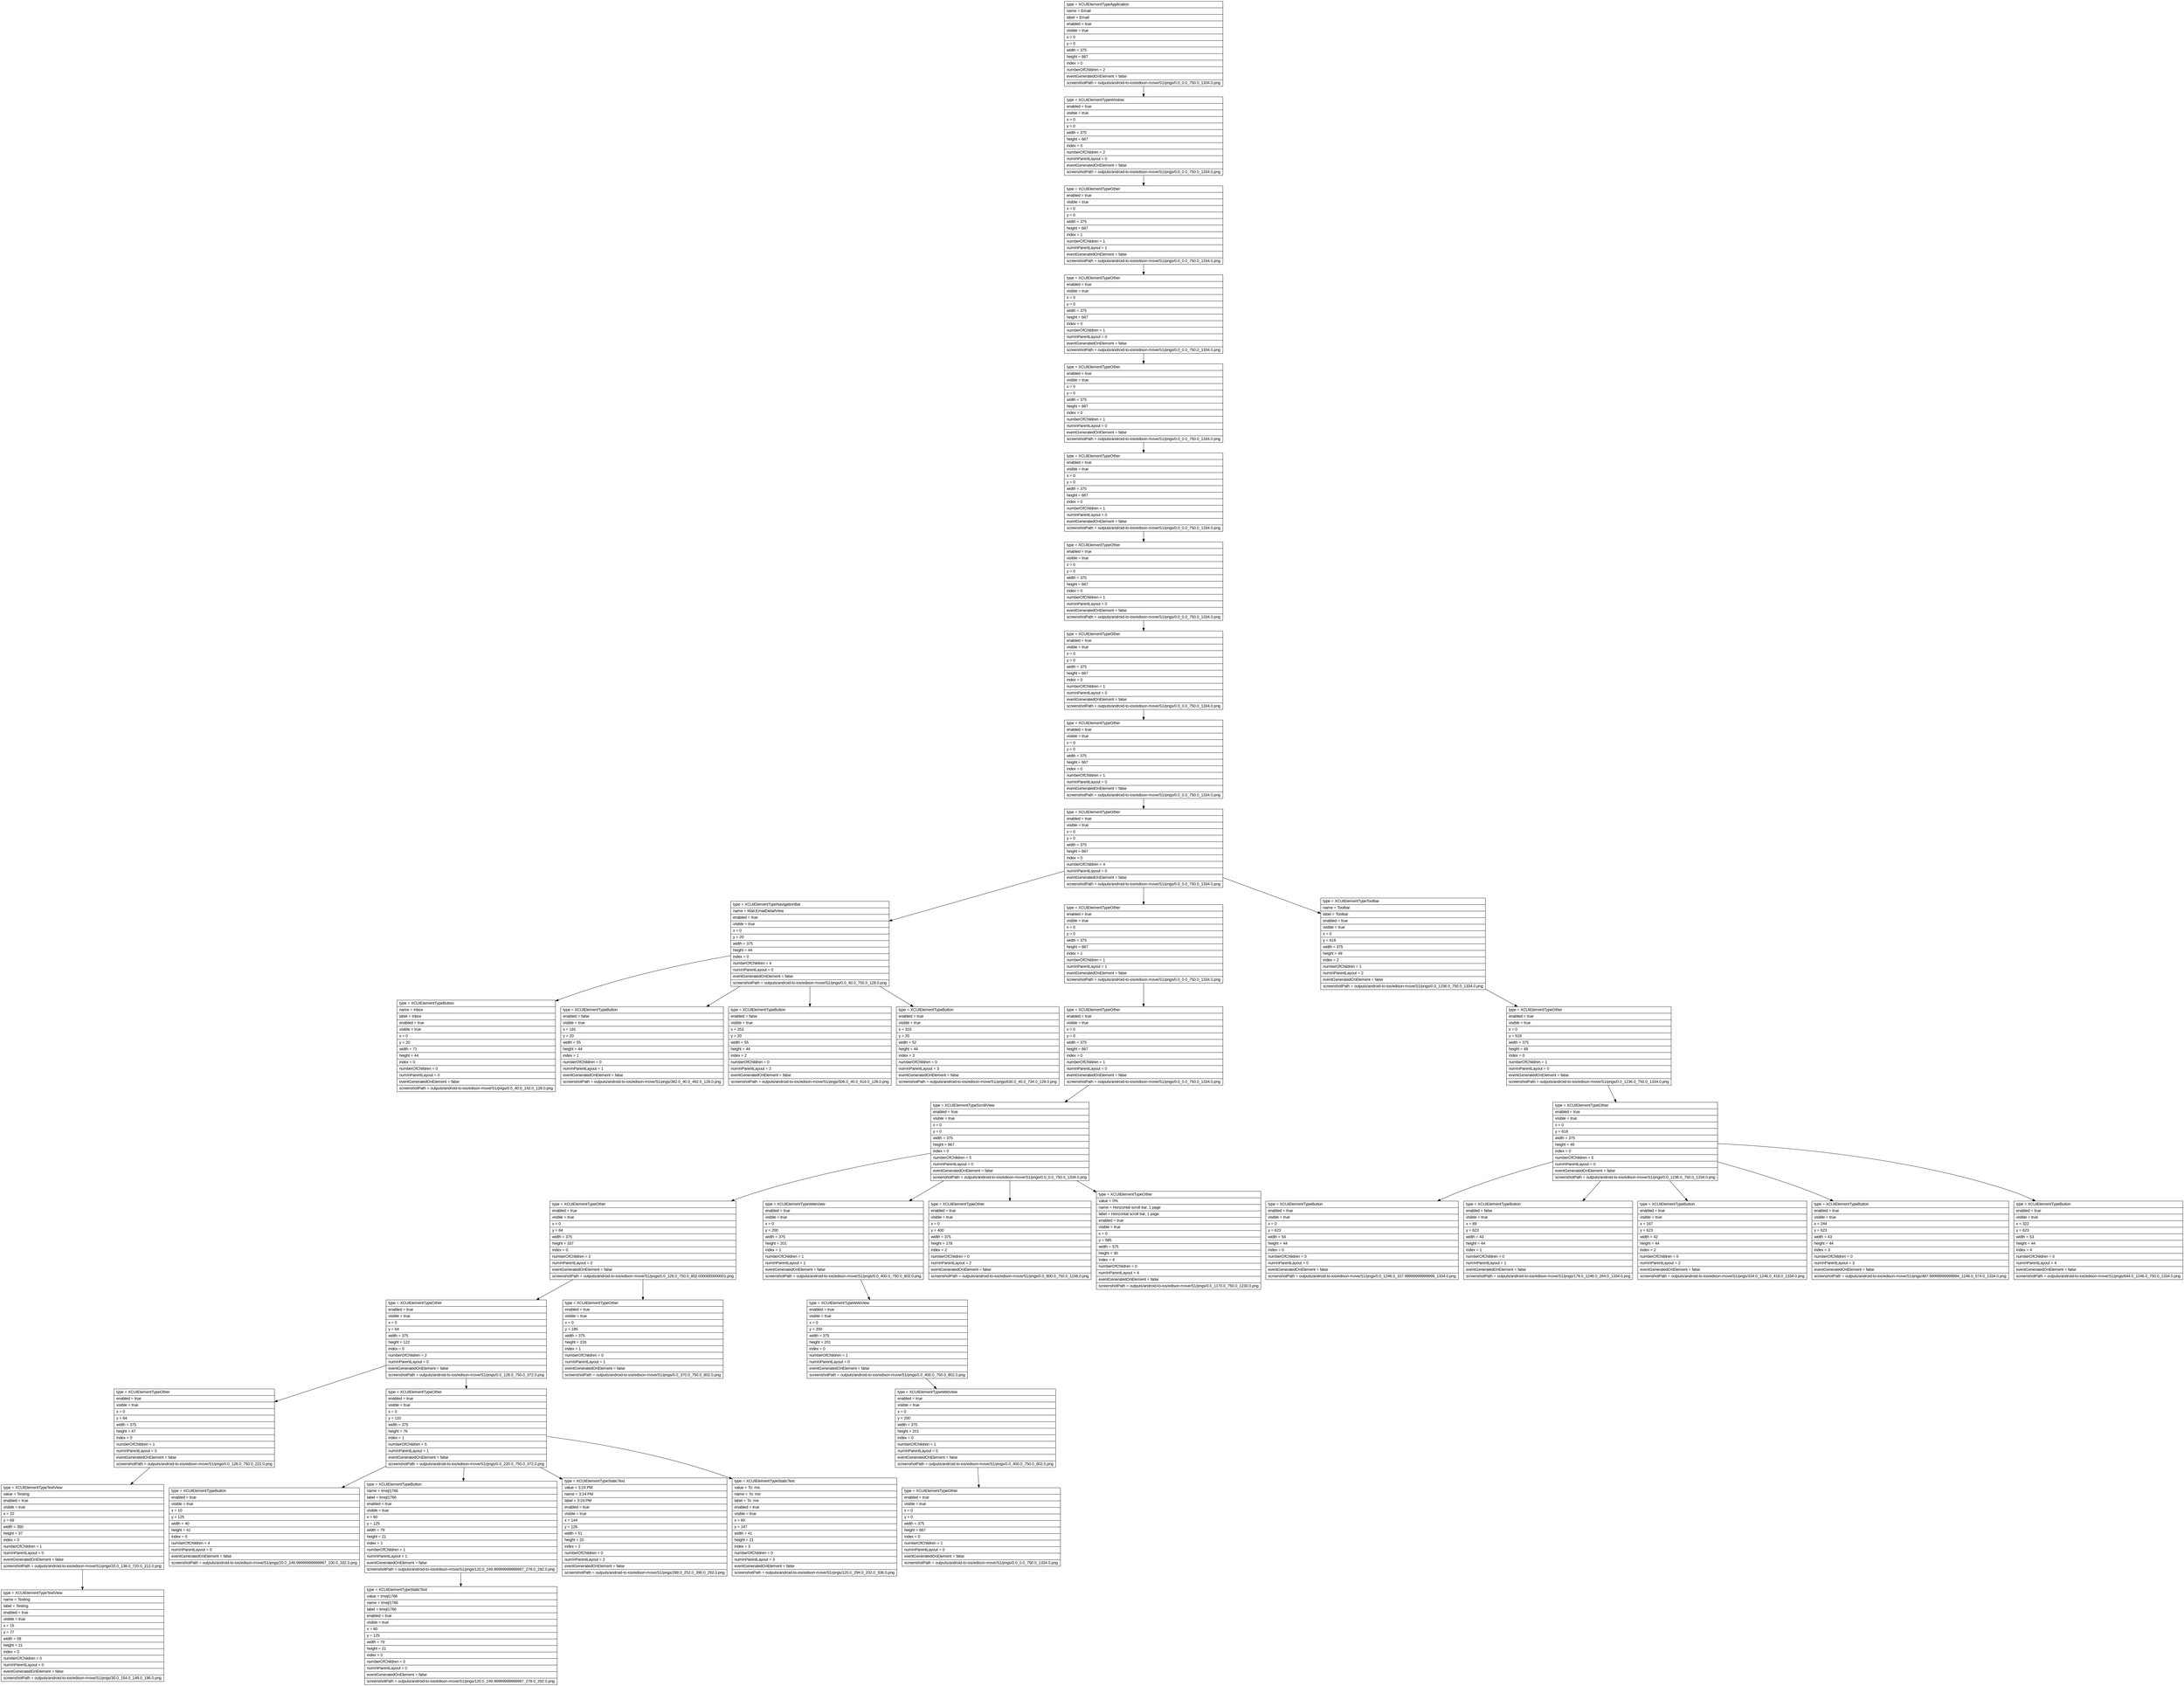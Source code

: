 digraph Layout {

	node [shape=record fontname=Arial];

	0	[label="{type = XCUIElementTypeApplication\l|name = Email\l|label = Email\l|enabled = true\l|visible = true\l|x = 0\l|y = 0\l|width = 375\l|height = 667\l|index = 0\l|numberOfChildren = 2\l|eventGeneratedOnElement = false \l|screenshotPath = outputs/android-to-ios/edison-move/S1/pngs/0.0_0.0_750.0_1334.0.png\l}"]
	1	[label="{type = XCUIElementTypeWindow\l|enabled = true\l|visible = true\l|x = 0\l|y = 0\l|width = 375\l|height = 667\l|index = 0\l|numberOfChildren = 2\l|numInParentLayout = 0\l|eventGeneratedOnElement = false \l|screenshotPath = outputs/android-to-ios/edison-move/S1/pngs/0.0_0.0_750.0_1334.0.png\l}"]
	2	[label="{type = XCUIElementTypeOther\l|enabled = true\l|visible = true\l|x = 0\l|y = 0\l|width = 375\l|height = 667\l|index = 1\l|numberOfChildren = 1\l|numInParentLayout = 1\l|eventGeneratedOnElement = false \l|screenshotPath = outputs/android-to-ios/edison-move/S1/pngs/0.0_0.0_750.0_1334.0.png\l}"]
	3	[label="{type = XCUIElementTypeOther\l|enabled = true\l|visible = true\l|x = 0\l|y = 0\l|width = 375\l|height = 667\l|index = 0\l|numberOfChildren = 1\l|numInParentLayout = 0\l|eventGeneratedOnElement = false \l|screenshotPath = outputs/android-to-ios/edison-move/S1/pngs/0.0_0.0_750.0_1334.0.png\l}"]
	4	[label="{type = XCUIElementTypeOther\l|enabled = true\l|visible = true\l|x = 0\l|y = 0\l|width = 375\l|height = 667\l|index = 0\l|numberOfChildren = 1\l|numInParentLayout = 0\l|eventGeneratedOnElement = false \l|screenshotPath = outputs/android-to-ios/edison-move/S1/pngs/0.0_0.0_750.0_1334.0.png\l}"]
	5	[label="{type = XCUIElementTypeOther\l|enabled = true\l|visible = true\l|x = 0\l|y = 0\l|width = 375\l|height = 667\l|index = 0\l|numberOfChildren = 1\l|numInParentLayout = 0\l|eventGeneratedOnElement = false \l|screenshotPath = outputs/android-to-ios/edison-move/S1/pngs/0.0_0.0_750.0_1334.0.png\l}"]
	6	[label="{type = XCUIElementTypeOther\l|enabled = true\l|visible = true\l|x = 0\l|y = 0\l|width = 375\l|height = 667\l|index = 0\l|numberOfChildren = 1\l|numInParentLayout = 0\l|eventGeneratedOnElement = false \l|screenshotPath = outputs/android-to-ios/edison-move/S1/pngs/0.0_0.0_750.0_1334.0.png\l}"]
	7	[label="{type = XCUIElementTypeOther\l|enabled = true\l|visible = true\l|x = 0\l|y = 0\l|width = 375\l|height = 667\l|index = 0\l|numberOfChildren = 1\l|numInParentLayout = 0\l|eventGeneratedOnElement = false \l|screenshotPath = outputs/android-to-ios/edison-move/S1/pngs/0.0_0.0_750.0_1334.0.png\l}"]
	8	[label="{type = XCUIElementTypeOther\l|enabled = true\l|visible = true\l|x = 0\l|y = 0\l|width = 375\l|height = 667\l|index = 0\l|numberOfChildren = 1\l|numInParentLayout = 0\l|eventGeneratedOnElement = false \l|screenshotPath = outputs/android-to-ios/edison-move/S1/pngs/0.0_0.0_750.0_1334.0.png\l}"]
	9	[label="{type = XCUIElementTypeOther\l|enabled = true\l|visible = true\l|x = 0\l|y = 0\l|width = 375\l|height = 667\l|index = 0\l|numberOfChildren = 4\l|numInParentLayout = 0\l|eventGeneratedOnElement = false \l|screenshotPath = outputs/android-to-ios/edison-move/S1/pngs/0.0_0.0_750.0_1334.0.png\l}"]
	10	[label="{type = XCUIElementTypeNavigationBar\l|name = Mail.EmailDetailView\l|enabled = true\l|visible = true\l|x = 0\l|y = 20\l|width = 375\l|height = 44\l|index = 0\l|numberOfChildren = 4\l|numInParentLayout = 0\l|eventGeneratedOnElement = false \l|screenshotPath = outputs/android-to-ios/edison-move/S1/pngs/0.0_40.0_750.0_128.0.png\l}"]
	11	[label="{type = XCUIElementTypeOther\l|enabled = true\l|visible = true\l|x = 0\l|y = 0\l|width = 375\l|height = 667\l|index = 1\l|numberOfChildren = 1\l|numInParentLayout = 1\l|eventGeneratedOnElement = false \l|screenshotPath = outputs/android-to-ios/edison-move/S1/pngs/0.0_0.0_750.0_1334.0.png\l}"]
	12	[label="{type = XCUIElementTypeToolbar\l|name = Toolbar\l|label = Toolbar\l|enabled = true\l|visible = true\l|x = 0\l|y = 618\l|width = 375\l|height = 49\l|index = 2\l|numberOfChildren = 1\l|numInParentLayout = 2\l|eventGeneratedOnElement = false \l|screenshotPath = outputs/android-to-ios/edison-move/S1/pngs/0.0_1236.0_750.0_1334.0.png\l}"]
	13	[label="{type = XCUIElementTypeButton\l|name = Inbox\l|label = Inbox\l|enabled = true\l|visible = true\l|x = 0\l|y = 20\l|width = 71\l|height = 44\l|index = 0\l|numberOfChildren = 0\l|numInParentLayout = 0\l|eventGeneratedOnElement = false \l|screenshotPath = outputs/android-to-ios/edison-move/S1/pngs/0.0_40.0_142.0_128.0.png\l}"]
	14	[label="{type = XCUIElementTypeButton\l|enabled = false\l|visible = true\l|x = 191\l|y = 20\l|width = 55\l|height = 44\l|index = 1\l|numberOfChildren = 0\l|numInParentLayout = 1\l|eventGeneratedOnElement = false \l|screenshotPath = outputs/android-to-ios/edison-move/S1/pngs/382.0_40.0_492.0_128.0.png\l}"]
	15	[label="{type = XCUIElementTypeButton\l|enabled = false\l|visible = true\l|x = 253\l|y = 20\l|width = 55\l|height = 44\l|index = 2\l|numberOfChildren = 0\l|numInParentLayout = 2\l|eventGeneratedOnElement = false \l|screenshotPath = outputs/android-to-ios/edison-move/S1/pngs/506.0_40.0_616.0_128.0.png\l}"]
	16	[label="{type = XCUIElementTypeButton\l|enabled = true\l|visible = true\l|x = 315\l|y = 20\l|width = 52\l|height = 44\l|index = 3\l|numberOfChildren = 0\l|numInParentLayout = 3\l|eventGeneratedOnElement = false \l|screenshotPath = outputs/android-to-ios/edison-move/S1/pngs/630.0_40.0_734.0_128.0.png\l}"]
	17	[label="{type = XCUIElementTypeOther\l|enabled = true\l|visible = true\l|x = 0\l|y = 0\l|width = 375\l|height = 667\l|index = 0\l|numberOfChildren = 1\l|numInParentLayout = 0\l|eventGeneratedOnElement = false \l|screenshotPath = outputs/android-to-ios/edison-move/S1/pngs/0.0_0.0_750.0_1334.0.png\l}"]
	18	[label="{type = XCUIElementTypeOther\l|enabled = true\l|visible = true\l|x = 0\l|y = 618\l|width = 375\l|height = 49\l|index = 0\l|numberOfChildren = 1\l|numInParentLayout = 0\l|eventGeneratedOnElement = false \l|screenshotPath = outputs/android-to-ios/edison-move/S1/pngs/0.0_1236.0_750.0_1334.0.png\l}"]
	19	[label="{type = XCUIElementTypeScrollView\l|enabled = true\l|visible = true\l|x = 0\l|y = 0\l|width = 375\l|height = 667\l|index = 0\l|numberOfChildren = 5\l|numInParentLayout = 0\l|eventGeneratedOnElement = false \l|screenshotPath = outputs/android-to-ios/edison-move/S1/pngs/0.0_0.0_750.0_1334.0.png\l}"]
	20	[label="{type = XCUIElementTypeOther\l|enabled = true\l|visible = true\l|x = 0\l|y = 618\l|width = 375\l|height = 49\l|index = 0\l|numberOfChildren = 5\l|numInParentLayout = 0\l|eventGeneratedOnElement = false \l|screenshotPath = outputs/android-to-ios/edison-move/S1/pngs/0.0_1236.0_750.0_1334.0.png\l}"]
	21	[label="{type = XCUIElementTypeOther\l|enabled = true\l|visible = true\l|x = 0\l|y = 64\l|width = 375\l|height = 337\l|index = 0\l|numberOfChildren = 2\l|numInParentLayout = 0\l|eventGeneratedOnElement = false \l|screenshotPath = outputs/android-to-ios/edison-move/S1/pngs/0.0_128.0_750.0_802.0000000000001.png\l}"]
	22	[label="{type = XCUIElementTypeWebView\l|enabled = true\l|visible = true\l|x = 0\l|y = 200\l|width = 375\l|height = 201\l|index = 1\l|numberOfChildren = 1\l|numInParentLayout = 1\l|eventGeneratedOnElement = false \l|screenshotPath = outputs/android-to-ios/edison-move/S1/pngs/0.0_400.0_750.0_802.0.png\l}"]
	23	[label="{type = XCUIElementTypeOther\l|enabled = true\l|visible = true\l|x = 0\l|y = 400\l|width = 375\l|height = 178\l|index = 2\l|numberOfChildren = 0\l|numInParentLayout = 2\l|eventGeneratedOnElement = false \l|screenshotPath = outputs/android-to-ios/edison-move/S1/pngs/0.0_800.0_750.0_1156.0.png\l}"]
	24	[label="{type = XCUIElementTypeOther\l|value = 0%\l|name = Horizontal scroll bar, 1 page\l|label = Horizontal scroll bar, 1 page\l|enabled = true\l|visible = true\l|x = 0\l|y = 585\l|width = 375\l|height = 30\l|index = 4\l|numberOfChildren = 0\l|numInParentLayout = 4\l|eventGeneratedOnElement = false \l|screenshotPath = outputs/android-to-ios/edison-move/S1/pngs/0.0_1170.0_750.0_1230.0.png\l}"]
	25	[label="{type = XCUIElementTypeButton\l|enabled = true\l|visible = true\l|x = 0\l|y = 623\l|width = 54\l|height = 44\l|index = 0\l|numberOfChildren = 0\l|numInParentLayout = 0\l|eventGeneratedOnElement = false \l|screenshotPath = outputs/android-to-ios/edison-move/S1/pngs/0.0_1246.0_107.99999999999999_1334.0.png\l}"]
	26	[label="{type = XCUIElementTypeButton\l|enabled = false\l|visible = true\l|x = 89\l|y = 623\l|width = 43\l|height = 44\l|index = 1\l|numberOfChildren = 0\l|numInParentLayout = 1\l|eventGeneratedOnElement = false \l|screenshotPath = outputs/android-to-ios/edison-move/S1/pngs/178.0_1246.0_264.0_1334.0.png\l}"]
	27	[label="{type = XCUIElementTypeButton\l|enabled = true\l|visible = true\l|x = 167\l|y = 623\l|width = 42\l|height = 44\l|index = 2\l|numberOfChildren = 0\l|numInParentLayout = 2\l|eventGeneratedOnElement = false \l|screenshotPath = outputs/android-to-ios/edison-move/S1/pngs/334.0_1246.0_418.0_1334.0.png\l}"]
	28	[label="{type = XCUIElementTypeButton\l|enabled = true\l|visible = true\l|x = 244\l|y = 623\l|width = 43\l|height = 44\l|index = 3\l|numberOfChildren = 0\l|numInParentLayout = 3\l|eventGeneratedOnElement = false \l|screenshotPath = outputs/android-to-ios/edison-move/S1/pngs/487.99999999999994_1246.0_574.0_1334.0.png\l}"]
	29	[label="{type = XCUIElementTypeButton\l|enabled = true\l|visible = true\l|x = 322\l|y = 623\l|width = 53\l|height = 44\l|index = 4\l|numberOfChildren = 0\l|numInParentLayout = 4\l|eventGeneratedOnElement = false \l|screenshotPath = outputs/android-to-ios/edison-move/S1/pngs/644.0_1246.0_750.0_1334.0.png\l}"]
	30	[label="{type = XCUIElementTypeOther\l|enabled = true\l|visible = true\l|x = 0\l|y = 64\l|width = 375\l|height = 122\l|index = 0\l|numberOfChildren = 2\l|numInParentLayout = 0\l|eventGeneratedOnElement = false \l|screenshotPath = outputs/android-to-ios/edison-move/S1/pngs/0.0_128.0_750.0_372.0.png\l}"]
	31	[label="{type = XCUIElementTypeOther\l|enabled = true\l|visible = true\l|x = 0\l|y = 185\l|width = 375\l|height = 216\l|index = 1\l|numberOfChildren = 0\l|numInParentLayout = 1\l|eventGeneratedOnElement = false \l|screenshotPath = outputs/android-to-ios/edison-move/S1/pngs/0.0_370.0_750.0_802.0.png\l}"]
	32	[label="{type = XCUIElementTypeWebView\l|enabled = true\l|visible = true\l|x = 0\l|y = 200\l|width = 375\l|height = 201\l|index = 0\l|numberOfChildren = 1\l|numInParentLayout = 0\l|eventGeneratedOnElement = false \l|screenshotPath = outputs/android-to-ios/edison-move/S1/pngs/0.0_400.0_750.0_802.0.png\l}"]
	33	[label="{type = XCUIElementTypeOther\l|enabled = true\l|visible = true\l|x = 0\l|y = 64\l|width = 375\l|height = 47\l|index = 0\l|numberOfChildren = 1\l|numInParentLayout = 0\l|eventGeneratedOnElement = false \l|screenshotPath = outputs/android-to-ios/edison-move/S1/pngs/0.0_128.0_750.0_222.0.png\l}"]
	34	[label="{type = XCUIElementTypeOther\l|enabled = true\l|visible = true\l|x = 0\l|y = 110\l|width = 375\l|height = 76\l|index = 1\l|numberOfChildren = 5\l|numInParentLayout = 1\l|eventGeneratedOnElement = false \l|screenshotPath = outputs/android-to-ios/edison-move/S1/pngs/0.0_220.0_750.0_372.0.png\l}"]
	35	[label="{type = XCUIElementTypeWebView\l|enabled = true\l|visible = true\l|x = 0\l|y = 200\l|width = 375\l|height = 201\l|index = 0\l|numberOfChildren = 1\l|numInParentLayout = 0\l|eventGeneratedOnElement = false \l|screenshotPath = outputs/android-to-ios/edison-move/S1/pngs/0.0_400.0_750.0_802.0.png\l}"]
	36	[label="{type = XCUIElementTypeTextView\l|value = Testing\l|enabled = true\l|visible = true\l|x = 10\l|y = 69\l|width = 350\l|height = 37\l|index = 0\l|numberOfChildren = 1\l|numInParentLayout = 0\l|eventGeneratedOnElement = false \l|screenshotPath = outputs/android-to-ios/edison-move/S1/pngs/20.0_138.0_720.0_212.0.png\l}"]
	37	[label="{type = XCUIElementTypeButton\l|enabled = true\l|visible = true\l|x = 10\l|y = 125\l|width = 40\l|height = 41\l|index = 0\l|numberOfChildren = 4\l|numInParentLayout = 0\l|eventGeneratedOnElement = false \l|screenshotPath = outputs/android-to-ios/edison-move/S1/pngs/20.0_249.99999999999997_100.0_332.0.png\l}"]
	38	[label="{type = XCUIElementTypeButton\l|name = tmejl1766\l|label = tmejl1766\l|enabled = true\l|visible = true\l|x = 60\l|y = 125\l|width = 79\l|height = 21\l|index = 1\l|numberOfChildren = 1\l|numInParentLayout = 1\l|eventGeneratedOnElement = false \l|screenshotPath = outputs/android-to-ios/edison-move/S1/pngs/120.0_249.99999999999997_278.0_292.0.png\l}"]
	39	[label="{type = XCUIElementTypeStaticText\l|value = 3:24 PM\l|name = 3:24 PM\l|label = 3:24 PM\l|enabled = true\l|visible = true\l|x = 144\l|y = 126\l|width = 51\l|height = 20\l|index = 2\l|numberOfChildren = 0\l|numInParentLayout = 2\l|eventGeneratedOnElement = false \l|screenshotPath = outputs/android-to-ios/edison-move/S1/pngs/288.0_252.0_390.0_292.0.png\l}"]
	40	[label="{type = XCUIElementTypeStaticText\l|value = To: me\l|name = To: me\l|label = To: me\l|enabled = true\l|visible = true\l|x = 60\l|y = 147\l|width = 41\l|height = 21\l|index = 3\l|numberOfChildren = 0\l|numInParentLayout = 3\l|eventGeneratedOnElement = false \l|screenshotPath = outputs/android-to-ios/edison-move/S1/pngs/120.0_294.0_202.0_336.0.png\l}"]
	41	[label="{type = XCUIElementTypeOther\l|enabled = true\l|visible = true\l|x = 0\l|y = 0\l|width = 375\l|height = 667\l|index = 0\l|numberOfChildren = 1\l|numInParentLayout = 0\l|eventGeneratedOnElement = false \l|screenshotPath = outputs/android-to-ios/edison-move/S1/pngs/0.0_0.0_750.0_1334.0.png\l}"]
	42	[label="{type = XCUIElementTypeTextView\l|name = Testing\l|label = Testing\l|enabled = true\l|visible = true\l|x = 15\l|y = 77\l|width = 59\l|height = 21\l|index = 0\l|numberOfChildren = 0\l|numInParentLayout = 0\l|eventGeneratedOnElement = false \l|screenshotPath = outputs/android-to-ios/edison-move/S1/pngs/30.0_154.0_148.0_196.0.png\l}"]
	43	[label="{type = XCUIElementTypeStaticText\l|value = tmejl1766\l|name = tmejl1766\l|label = tmejl1766\l|enabled = true\l|visible = true\l|x = 60\l|y = 125\l|width = 79\l|height = 21\l|index = 0\l|numberOfChildren = 0\l|numInParentLayout = 0\l|eventGeneratedOnElement = false \l|screenshotPath = outputs/android-to-ios/edison-move/S1/pngs/120.0_249.99999999999997_278.0_292.0.png\l}"]


	0 -> 1
	1 -> 2
	2 -> 3
	3 -> 4
	4 -> 5
	5 -> 6
	6 -> 7
	7 -> 8
	8 -> 9
	9 -> 10
	9 -> 11
	9 -> 12
	10 -> 13
	10 -> 14
	10 -> 15
	10 -> 16
	11 -> 17
	12 -> 18
	17 -> 19
	18 -> 20
	19 -> 21
	19 -> 22
	19 -> 23
	19 -> 24
	20 -> 25
	20 -> 26
	20 -> 27
	20 -> 28
	20 -> 29
	21 -> 30
	21 -> 31
	22 -> 32
	30 -> 33
	30 -> 34
	32 -> 35
	33 -> 36
	34 -> 37
	34 -> 38
	34 -> 39
	34 -> 40
	35 -> 41
	36 -> 42
	38 -> 43


}
